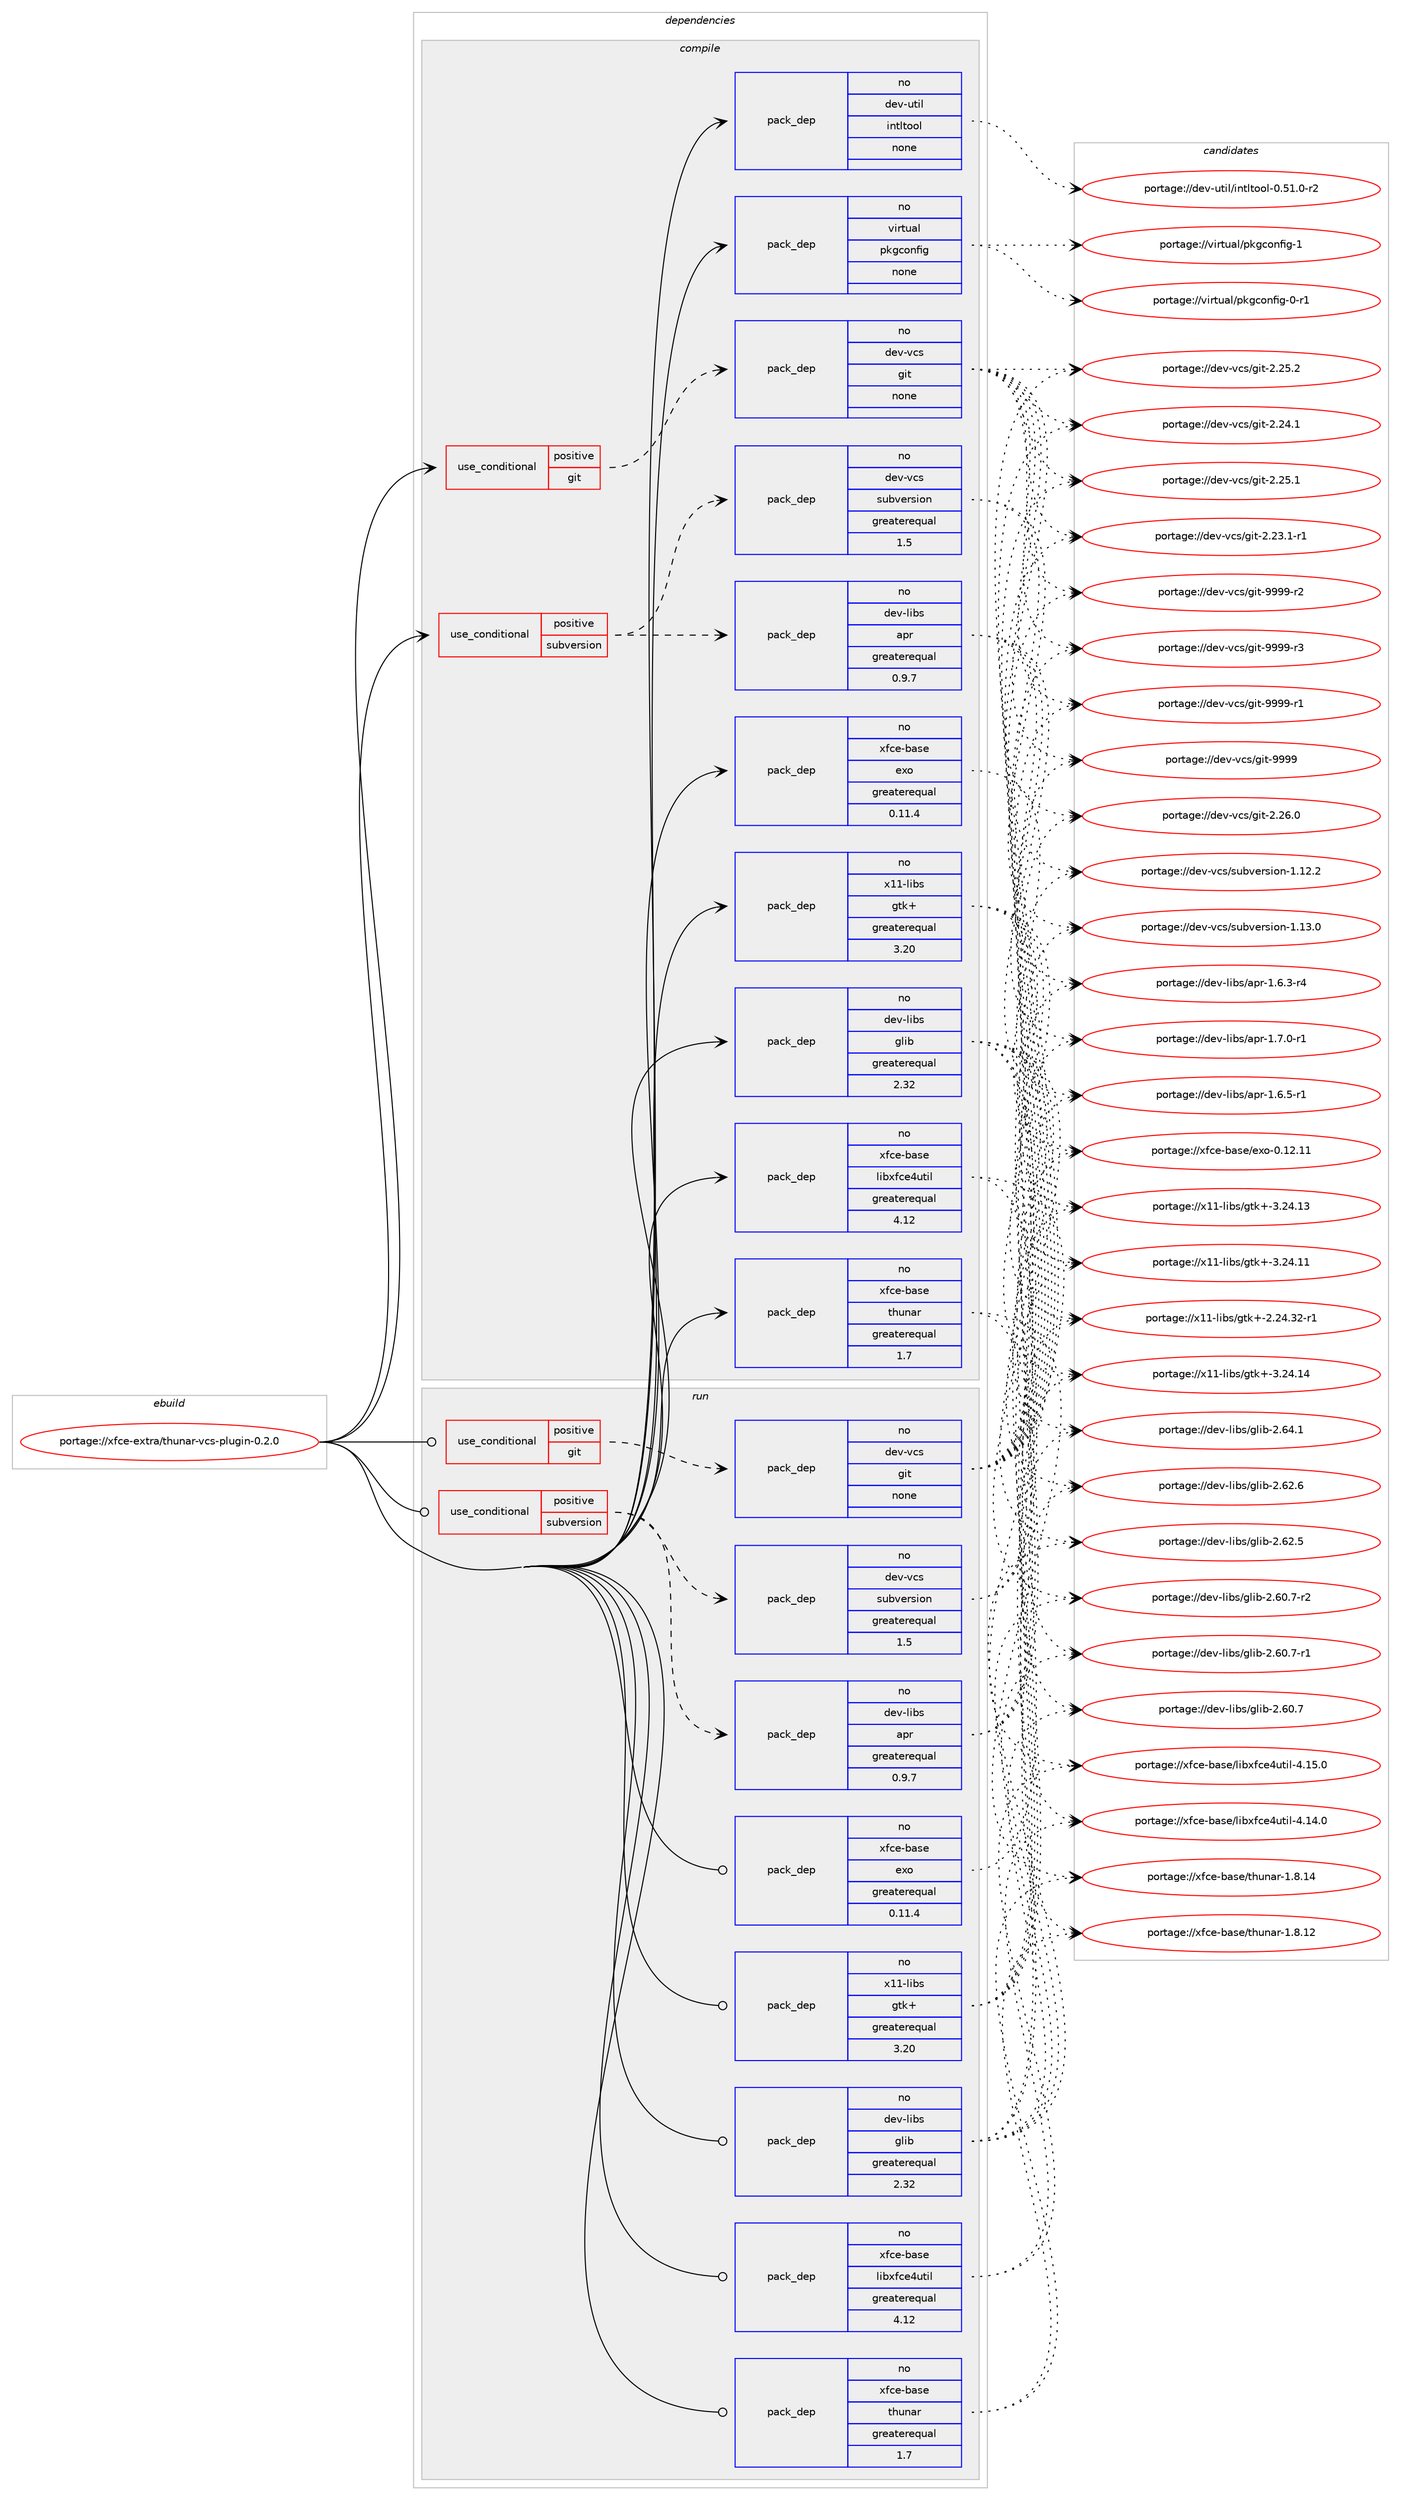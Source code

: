 digraph prolog {

# *************
# Graph options
# *************

newrank=true;
concentrate=true;
compound=true;
graph [rankdir=LR,fontname=Helvetica,fontsize=10,ranksep=1.5];#, ranksep=2.5, nodesep=0.2];
edge  [arrowhead=vee];
node  [fontname=Helvetica,fontsize=10];

# **********
# The ebuild
# **********

subgraph cluster_leftcol {
color=gray;
rank=same;
label=<<i>ebuild</i>>;
id [label="portage://xfce-extra/thunar-vcs-plugin-0.2.0", color=red, width=4, href="../xfce-extra/thunar-vcs-plugin-0.2.0.svg"];
}

# ****************
# The dependencies
# ****************

subgraph cluster_midcol {
color=gray;
label=<<i>dependencies</i>>;
subgraph cluster_compile {
fillcolor="#eeeeee";
style=filled;
label=<<i>compile</i>>;
subgraph cond57 {
dependency660 [label=<<TABLE BORDER="0" CELLBORDER="1" CELLSPACING="0" CELLPADDING="4"><TR><TD ROWSPAN="3" CELLPADDING="10">use_conditional</TD></TR><TR><TD>positive</TD></TR><TR><TD>git</TD></TR></TABLE>>, shape=none, color=red];
subgraph pack598 {
dependency661 [label=<<TABLE BORDER="0" CELLBORDER="1" CELLSPACING="0" CELLPADDING="4" WIDTH="220"><TR><TD ROWSPAN="6" CELLPADDING="30">pack_dep</TD></TR><TR><TD WIDTH="110">no</TD></TR><TR><TD>dev-vcs</TD></TR><TR><TD>git</TD></TR><TR><TD>none</TD></TR><TR><TD></TD></TR></TABLE>>, shape=none, color=blue];
}
dependency660:e -> dependency661:w [weight=20,style="dashed",arrowhead="vee"];
}
id:e -> dependency660:w [weight=20,style="solid",arrowhead="vee"];
subgraph cond58 {
dependency662 [label=<<TABLE BORDER="0" CELLBORDER="1" CELLSPACING="0" CELLPADDING="4"><TR><TD ROWSPAN="3" CELLPADDING="10">use_conditional</TD></TR><TR><TD>positive</TD></TR><TR><TD>subversion</TD></TR></TABLE>>, shape=none, color=red];
subgraph pack599 {
dependency663 [label=<<TABLE BORDER="0" CELLBORDER="1" CELLSPACING="0" CELLPADDING="4" WIDTH="220"><TR><TD ROWSPAN="6" CELLPADDING="30">pack_dep</TD></TR><TR><TD WIDTH="110">no</TD></TR><TR><TD>dev-libs</TD></TR><TR><TD>apr</TD></TR><TR><TD>greaterequal</TD></TR><TR><TD>0.9.7</TD></TR></TABLE>>, shape=none, color=blue];
}
dependency662:e -> dependency663:w [weight=20,style="dashed",arrowhead="vee"];
subgraph pack600 {
dependency664 [label=<<TABLE BORDER="0" CELLBORDER="1" CELLSPACING="0" CELLPADDING="4" WIDTH="220"><TR><TD ROWSPAN="6" CELLPADDING="30">pack_dep</TD></TR><TR><TD WIDTH="110">no</TD></TR><TR><TD>dev-vcs</TD></TR><TR><TD>subversion</TD></TR><TR><TD>greaterequal</TD></TR><TR><TD>1.5</TD></TR></TABLE>>, shape=none, color=blue];
}
dependency662:e -> dependency664:w [weight=20,style="dashed",arrowhead="vee"];
}
id:e -> dependency662:w [weight=20,style="solid",arrowhead="vee"];
subgraph pack601 {
dependency665 [label=<<TABLE BORDER="0" CELLBORDER="1" CELLSPACING="0" CELLPADDING="4" WIDTH="220"><TR><TD ROWSPAN="6" CELLPADDING="30">pack_dep</TD></TR><TR><TD WIDTH="110">no</TD></TR><TR><TD>dev-libs</TD></TR><TR><TD>glib</TD></TR><TR><TD>greaterequal</TD></TR><TR><TD>2.32</TD></TR></TABLE>>, shape=none, color=blue];
}
id:e -> dependency665:w [weight=20,style="solid",arrowhead="vee"];
subgraph pack602 {
dependency666 [label=<<TABLE BORDER="0" CELLBORDER="1" CELLSPACING="0" CELLPADDING="4" WIDTH="220"><TR><TD ROWSPAN="6" CELLPADDING="30">pack_dep</TD></TR><TR><TD WIDTH="110">no</TD></TR><TR><TD>dev-util</TD></TR><TR><TD>intltool</TD></TR><TR><TD>none</TD></TR><TR><TD></TD></TR></TABLE>>, shape=none, color=blue];
}
id:e -> dependency666:w [weight=20,style="solid",arrowhead="vee"];
subgraph pack603 {
dependency667 [label=<<TABLE BORDER="0" CELLBORDER="1" CELLSPACING="0" CELLPADDING="4" WIDTH="220"><TR><TD ROWSPAN="6" CELLPADDING="30">pack_dep</TD></TR><TR><TD WIDTH="110">no</TD></TR><TR><TD>virtual</TD></TR><TR><TD>pkgconfig</TD></TR><TR><TD>none</TD></TR><TR><TD></TD></TR></TABLE>>, shape=none, color=blue];
}
id:e -> dependency667:w [weight=20,style="solid",arrowhead="vee"];
subgraph pack604 {
dependency668 [label=<<TABLE BORDER="0" CELLBORDER="1" CELLSPACING="0" CELLPADDING="4" WIDTH="220"><TR><TD ROWSPAN="6" CELLPADDING="30">pack_dep</TD></TR><TR><TD WIDTH="110">no</TD></TR><TR><TD>x11-libs</TD></TR><TR><TD>gtk+</TD></TR><TR><TD>greaterequal</TD></TR><TR><TD>3.20</TD></TR></TABLE>>, shape=none, color=blue];
}
id:e -> dependency668:w [weight=20,style="solid",arrowhead="vee"];
subgraph pack605 {
dependency669 [label=<<TABLE BORDER="0" CELLBORDER="1" CELLSPACING="0" CELLPADDING="4" WIDTH="220"><TR><TD ROWSPAN="6" CELLPADDING="30">pack_dep</TD></TR><TR><TD WIDTH="110">no</TD></TR><TR><TD>xfce-base</TD></TR><TR><TD>exo</TD></TR><TR><TD>greaterequal</TD></TR><TR><TD>0.11.4</TD></TR></TABLE>>, shape=none, color=blue];
}
id:e -> dependency669:w [weight=20,style="solid",arrowhead="vee"];
subgraph pack606 {
dependency670 [label=<<TABLE BORDER="0" CELLBORDER="1" CELLSPACING="0" CELLPADDING="4" WIDTH="220"><TR><TD ROWSPAN="6" CELLPADDING="30">pack_dep</TD></TR><TR><TD WIDTH="110">no</TD></TR><TR><TD>xfce-base</TD></TR><TR><TD>libxfce4util</TD></TR><TR><TD>greaterequal</TD></TR><TR><TD>4.12</TD></TR></TABLE>>, shape=none, color=blue];
}
id:e -> dependency670:w [weight=20,style="solid",arrowhead="vee"];
subgraph pack607 {
dependency671 [label=<<TABLE BORDER="0" CELLBORDER="1" CELLSPACING="0" CELLPADDING="4" WIDTH="220"><TR><TD ROWSPAN="6" CELLPADDING="30">pack_dep</TD></TR><TR><TD WIDTH="110">no</TD></TR><TR><TD>xfce-base</TD></TR><TR><TD>thunar</TD></TR><TR><TD>greaterequal</TD></TR><TR><TD>1.7</TD></TR></TABLE>>, shape=none, color=blue];
}
id:e -> dependency671:w [weight=20,style="solid",arrowhead="vee"];
}
subgraph cluster_compileandrun {
fillcolor="#eeeeee";
style=filled;
label=<<i>compile and run</i>>;
}
subgraph cluster_run {
fillcolor="#eeeeee";
style=filled;
label=<<i>run</i>>;
subgraph cond59 {
dependency672 [label=<<TABLE BORDER="0" CELLBORDER="1" CELLSPACING="0" CELLPADDING="4"><TR><TD ROWSPAN="3" CELLPADDING="10">use_conditional</TD></TR><TR><TD>positive</TD></TR><TR><TD>git</TD></TR></TABLE>>, shape=none, color=red];
subgraph pack608 {
dependency673 [label=<<TABLE BORDER="0" CELLBORDER="1" CELLSPACING="0" CELLPADDING="4" WIDTH="220"><TR><TD ROWSPAN="6" CELLPADDING="30">pack_dep</TD></TR><TR><TD WIDTH="110">no</TD></TR><TR><TD>dev-vcs</TD></TR><TR><TD>git</TD></TR><TR><TD>none</TD></TR><TR><TD></TD></TR></TABLE>>, shape=none, color=blue];
}
dependency672:e -> dependency673:w [weight=20,style="dashed",arrowhead="vee"];
}
id:e -> dependency672:w [weight=20,style="solid",arrowhead="odot"];
subgraph cond60 {
dependency674 [label=<<TABLE BORDER="0" CELLBORDER="1" CELLSPACING="0" CELLPADDING="4"><TR><TD ROWSPAN="3" CELLPADDING="10">use_conditional</TD></TR><TR><TD>positive</TD></TR><TR><TD>subversion</TD></TR></TABLE>>, shape=none, color=red];
subgraph pack609 {
dependency675 [label=<<TABLE BORDER="0" CELLBORDER="1" CELLSPACING="0" CELLPADDING="4" WIDTH="220"><TR><TD ROWSPAN="6" CELLPADDING="30">pack_dep</TD></TR><TR><TD WIDTH="110">no</TD></TR><TR><TD>dev-libs</TD></TR><TR><TD>apr</TD></TR><TR><TD>greaterequal</TD></TR><TR><TD>0.9.7</TD></TR></TABLE>>, shape=none, color=blue];
}
dependency674:e -> dependency675:w [weight=20,style="dashed",arrowhead="vee"];
subgraph pack610 {
dependency676 [label=<<TABLE BORDER="0" CELLBORDER="1" CELLSPACING="0" CELLPADDING="4" WIDTH="220"><TR><TD ROWSPAN="6" CELLPADDING="30">pack_dep</TD></TR><TR><TD WIDTH="110">no</TD></TR><TR><TD>dev-vcs</TD></TR><TR><TD>subversion</TD></TR><TR><TD>greaterequal</TD></TR><TR><TD>1.5</TD></TR></TABLE>>, shape=none, color=blue];
}
dependency674:e -> dependency676:w [weight=20,style="dashed",arrowhead="vee"];
}
id:e -> dependency674:w [weight=20,style="solid",arrowhead="odot"];
subgraph pack611 {
dependency677 [label=<<TABLE BORDER="0" CELLBORDER="1" CELLSPACING="0" CELLPADDING="4" WIDTH="220"><TR><TD ROWSPAN="6" CELLPADDING="30">pack_dep</TD></TR><TR><TD WIDTH="110">no</TD></TR><TR><TD>dev-libs</TD></TR><TR><TD>glib</TD></TR><TR><TD>greaterequal</TD></TR><TR><TD>2.32</TD></TR></TABLE>>, shape=none, color=blue];
}
id:e -> dependency677:w [weight=20,style="solid",arrowhead="odot"];
subgraph pack612 {
dependency678 [label=<<TABLE BORDER="0" CELLBORDER="1" CELLSPACING="0" CELLPADDING="4" WIDTH="220"><TR><TD ROWSPAN="6" CELLPADDING="30">pack_dep</TD></TR><TR><TD WIDTH="110">no</TD></TR><TR><TD>x11-libs</TD></TR><TR><TD>gtk+</TD></TR><TR><TD>greaterequal</TD></TR><TR><TD>3.20</TD></TR></TABLE>>, shape=none, color=blue];
}
id:e -> dependency678:w [weight=20,style="solid",arrowhead="odot"];
subgraph pack613 {
dependency679 [label=<<TABLE BORDER="0" CELLBORDER="1" CELLSPACING="0" CELLPADDING="4" WIDTH="220"><TR><TD ROWSPAN="6" CELLPADDING="30">pack_dep</TD></TR><TR><TD WIDTH="110">no</TD></TR><TR><TD>xfce-base</TD></TR><TR><TD>exo</TD></TR><TR><TD>greaterequal</TD></TR><TR><TD>0.11.4</TD></TR></TABLE>>, shape=none, color=blue];
}
id:e -> dependency679:w [weight=20,style="solid",arrowhead="odot"];
subgraph pack614 {
dependency680 [label=<<TABLE BORDER="0" CELLBORDER="1" CELLSPACING="0" CELLPADDING="4" WIDTH="220"><TR><TD ROWSPAN="6" CELLPADDING="30">pack_dep</TD></TR><TR><TD WIDTH="110">no</TD></TR><TR><TD>xfce-base</TD></TR><TR><TD>libxfce4util</TD></TR><TR><TD>greaterequal</TD></TR><TR><TD>4.12</TD></TR></TABLE>>, shape=none, color=blue];
}
id:e -> dependency680:w [weight=20,style="solid",arrowhead="odot"];
subgraph pack615 {
dependency681 [label=<<TABLE BORDER="0" CELLBORDER="1" CELLSPACING="0" CELLPADDING="4" WIDTH="220"><TR><TD ROWSPAN="6" CELLPADDING="30">pack_dep</TD></TR><TR><TD WIDTH="110">no</TD></TR><TR><TD>xfce-base</TD></TR><TR><TD>thunar</TD></TR><TR><TD>greaterequal</TD></TR><TR><TD>1.7</TD></TR></TABLE>>, shape=none, color=blue];
}
id:e -> dependency681:w [weight=20,style="solid",arrowhead="odot"];
}
}

# **************
# The candidates
# **************

subgraph cluster_choices {
rank=same;
color=gray;
label=<<i>candidates</i>>;

subgraph choice598 {
color=black;
nodesep=1;
choice10010111845118991154710310511645575757574511451 [label="portage://dev-vcs/git-9999-r3", color=red, width=4,href="../dev-vcs/git-9999-r3.svg"];
choice10010111845118991154710310511645575757574511450 [label="portage://dev-vcs/git-9999-r2", color=red, width=4,href="../dev-vcs/git-9999-r2.svg"];
choice10010111845118991154710310511645575757574511449 [label="portage://dev-vcs/git-9999-r1", color=red, width=4,href="../dev-vcs/git-9999-r1.svg"];
choice1001011184511899115471031051164557575757 [label="portage://dev-vcs/git-9999", color=red, width=4,href="../dev-vcs/git-9999.svg"];
choice10010111845118991154710310511645504650544648 [label="portage://dev-vcs/git-2.26.0", color=red, width=4,href="../dev-vcs/git-2.26.0.svg"];
choice10010111845118991154710310511645504650534650 [label="portage://dev-vcs/git-2.25.2", color=red, width=4,href="../dev-vcs/git-2.25.2.svg"];
choice10010111845118991154710310511645504650534649 [label="portage://dev-vcs/git-2.25.1", color=red, width=4,href="../dev-vcs/git-2.25.1.svg"];
choice10010111845118991154710310511645504650524649 [label="portage://dev-vcs/git-2.24.1", color=red, width=4,href="../dev-vcs/git-2.24.1.svg"];
choice100101118451189911547103105116455046505146494511449 [label="portage://dev-vcs/git-2.23.1-r1", color=red, width=4,href="../dev-vcs/git-2.23.1-r1.svg"];
dependency661:e -> choice10010111845118991154710310511645575757574511451:w [style=dotted,weight="100"];
dependency661:e -> choice10010111845118991154710310511645575757574511450:w [style=dotted,weight="100"];
dependency661:e -> choice10010111845118991154710310511645575757574511449:w [style=dotted,weight="100"];
dependency661:e -> choice1001011184511899115471031051164557575757:w [style=dotted,weight="100"];
dependency661:e -> choice10010111845118991154710310511645504650544648:w [style=dotted,weight="100"];
dependency661:e -> choice10010111845118991154710310511645504650534650:w [style=dotted,weight="100"];
dependency661:e -> choice10010111845118991154710310511645504650534649:w [style=dotted,weight="100"];
dependency661:e -> choice10010111845118991154710310511645504650524649:w [style=dotted,weight="100"];
dependency661:e -> choice100101118451189911547103105116455046505146494511449:w [style=dotted,weight="100"];
}
subgraph choice599 {
color=black;
nodesep=1;
choice100101118451081059811547971121144549465546484511449 [label="portage://dev-libs/apr-1.7.0-r1", color=red, width=4,href="../dev-libs/apr-1.7.0-r1.svg"];
choice100101118451081059811547971121144549465446534511449 [label="portage://dev-libs/apr-1.6.5-r1", color=red, width=4,href="../dev-libs/apr-1.6.5-r1.svg"];
choice100101118451081059811547971121144549465446514511452 [label="portage://dev-libs/apr-1.6.3-r4", color=red, width=4,href="../dev-libs/apr-1.6.3-r4.svg"];
dependency663:e -> choice100101118451081059811547971121144549465546484511449:w [style=dotted,weight="100"];
dependency663:e -> choice100101118451081059811547971121144549465446534511449:w [style=dotted,weight="100"];
dependency663:e -> choice100101118451081059811547971121144549465446514511452:w [style=dotted,weight="100"];
}
subgraph choice600 {
color=black;
nodesep=1;
choice1001011184511899115471151179811810111411510511111045494649514648 [label="portage://dev-vcs/subversion-1.13.0", color=red, width=4,href="../dev-vcs/subversion-1.13.0.svg"];
choice1001011184511899115471151179811810111411510511111045494649504650 [label="portage://dev-vcs/subversion-1.12.2", color=red, width=4,href="../dev-vcs/subversion-1.12.2.svg"];
dependency664:e -> choice1001011184511899115471151179811810111411510511111045494649514648:w [style=dotted,weight="100"];
dependency664:e -> choice1001011184511899115471151179811810111411510511111045494649504650:w [style=dotted,weight="100"];
}
subgraph choice601 {
color=black;
nodesep=1;
choice1001011184510810598115471031081059845504654524649 [label="portage://dev-libs/glib-2.64.1", color=red, width=4,href="../dev-libs/glib-2.64.1.svg"];
choice1001011184510810598115471031081059845504654504654 [label="portage://dev-libs/glib-2.62.6", color=red, width=4,href="../dev-libs/glib-2.62.6.svg"];
choice1001011184510810598115471031081059845504654504653 [label="portage://dev-libs/glib-2.62.5", color=red, width=4,href="../dev-libs/glib-2.62.5.svg"];
choice10010111845108105981154710310810598455046544846554511450 [label="portage://dev-libs/glib-2.60.7-r2", color=red, width=4,href="../dev-libs/glib-2.60.7-r2.svg"];
choice10010111845108105981154710310810598455046544846554511449 [label="portage://dev-libs/glib-2.60.7-r1", color=red, width=4,href="../dev-libs/glib-2.60.7-r1.svg"];
choice1001011184510810598115471031081059845504654484655 [label="portage://dev-libs/glib-2.60.7", color=red, width=4,href="../dev-libs/glib-2.60.7.svg"];
dependency665:e -> choice1001011184510810598115471031081059845504654524649:w [style=dotted,weight="100"];
dependency665:e -> choice1001011184510810598115471031081059845504654504654:w [style=dotted,weight="100"];
dependency665:e -> choice1001011184510810598115471031081059845504654504653:w [style=dotted,weight="100"];
dependency665:e -> choice10010111845108105981154710310810598455046544846554511450:w [style=dotted,weight="100"];
dependency665:e -> choice10010111845108105981154710310810598455046544846554511449:w [style=dotted,weight="100"];
dependency665:e -> choice1001011184510810598115471031081059845504654484655:w [style=dotted,weight="100"];
}
subgraph choice602 {
color=black;
nodesep=1;
choice1001011184511711610510847105110116108116111111108454846534946484511450 [label="portage://dev-util/intltool-0.51.0-r2", color=red, width=4,href="../dev-util/intltool-0.51.0-r2.svg"];
dependency666:e -> choice1001011184511711610510847105110116108116111111108454846534946484511450:w [style=dotted,weight="100"];
}
subgraph choice603 {
color=black;
nodesep=1;
choice1181051141161179710847112107103991111101021051034549 [label="portage://virtual/pkgconfig-1", color=red, width=4,href="../virtual/pkgconfig-1.svg"];
choice11810511411611797108471121071039911111010210510345484511449 [label="portage://virtual/pkgconfig-0-r1", color=red, width=4,href="../virtual/pkgconfig-0-r1.svg"];
dependency667:e -> choice1181051141161179710847112107103991111101021051034549:w [style=dotted,weight="100"];
dependency667:e -> choice11810511411611797108471121071039911111010210510345484511449:w [style=dotted,weight="100"];
}
subgraph choice604 {
color=black;
nodesep=1;
choice1204949451081059811547103116107434551465052464952 [label="portage://x11-libs/gtk+-3.24.14", color=red, width=4,href="../x11-libs/gtk+-3.24.14.svg"];
choice1204949451081059811547103116107434551465052464951 [label="portage://x11-libs/gtk+-3.24.13", color=red, width=4,href="../x11-libs/gtk+-3.24.13.svg"];
choice1204949451081059811547103116107434551465052464949 [label="portage://x11-libs/gtk+-3.24.11", color=red, width=4,href="../x11-libs/gtk+-3.24.11.svg"];
choice12049494510810598115471031161074345504650524651504511449 [label="portage://x11-libs/gtk+-2.24.32-r1", color=red, width=4,href="../x11-libs/gtk+-2.24.32-r1.svg"];
dependency668:e -> choice1204949451081059811547103116107434551465052464952:w [style=dotted,weight="100"];
dependency668:e -> choice1204949451081059811547103116107434551465052464951:w [style=dotted,weight="100"];
dependency668:e -> choice1204949451081059811547103116107434551465052464949:w [style=dotted,weight="100"];
dependency668:e -> choice12049494510810598115471031161074345504650524651504511449:w [style=dotted,weight="100"];
}
subgraph choice605 {
color=black;
nodesep=1;
choice12010299101459897115101471011201114548464950464949 [label="portage://xfce-base/exo-0.12.11", color=red, width=4,href="../xfce-base/exo-0.12.11.svg"];
dependency669:e -> choice12010299101459897115101471011201114548464950464949:w [style=dotted,weight="100"];
}
subgraph choice606 {
color=black;
nodesep=1;
choice120102991014598971151014710810598120102991015211711610510845524649534648 [label="portage://xfce-base/libxfce4util-4.15.0", color=red, width=4,href="../xfce-base/libxfce4util-4.15.0.svg"];
choice120102991014598971151014710810598120102991015211711610510845524649524648 [label="portage://xfce-base/libxfce4util-4.14.0", color=red, width=4,href="../xfce-base/libxfce4util-4.14.0.svg"];
dependency670:e -> choice120102991014598971151014710810598120102991015211711610510845524649534648:w [style=dotted,weight="100"];
dependency670:e -> choice120102991014598971151014710810598120102991015211711610510845524649524648:w [style=dotted,weight="100"];
}
subgraph choice607 {
color=black;
nodesep=1;
choice12010299101459897115101471161041171109711445494656464952 [label="portage://xfce-base/thunar-1.8.14", color=red, width=4,href="../xfce-base/thunar-1.8.14.svg"];
choice12010299101459897115101471161041171109711445494656464950 [label="portage://xfce-base/thunar-1.8.12", color=red, width=4,href="../xfce-base/thunar-1.8.12.svg"];
dependency671:e -> choice12010299101459897115101471161041171109711445494656464952:w [style=dotted,weight="100"];
dependency671:e -> choice12010299101459897115101471161041171109711445494656464950:w [style=dotted,weight="100"];
}
subgraph choice608 {
color=black;
nodesep=1;
choice10010111845118991154710310511645575757574511451 [label="portage://dev-vcs/git-9999-r3", color=red, width=4,href="../dev-vcs/git-9999-r3.svg"];
choice10010111845118991154710310511645575757574511450 [label="portage://dev-vcs/git-9999-r2", color=red, width=4,href="../dev-vcs/git-9999-r2.svg"];
choice10010111845118991154710310511645575757574511449 [label="portage://dev-vcs/git-9999-r1", color=red, width=4,href="../dev-vcs/git-9999-r1.svg"];
choice1001011184511899115471031051164557575757 [label="portage://dev-vcs/git-9999", color=red, width=4,href="../dev-vcs/git-9999.svg"];
choice10010111845118991154710310511645504650544648 [label="portage://dev-vcs/git-2.26.0", color=red, width=4,href="../dev-vcs/git-2.26.0.svg"];
choice10010111845118991154710310511645504650534650 [label="portage://dev-vcs/git-2.25.2", color=red, width=4,href="../dev-vcs/git-2.25.2.svg"];
choice10010111845118991154710310511645504650534649 [label="portage://dev-vcs/git-2.25.1", color=red, width=4,href="../dev-vcs/git-2.25.1.svg"];
choice10010111845118991154710310511645504650524649 [label="portage://dev-vcs/git-2.24.1", color=red, width=4,href="../dev-vcs/git-2.24.1.svg"];
choice100101118451189911547103105116455046505146494511449 [label="portage://dev-vcs/git-2.23.1-r1", color=red, width=4,href="../dev-vcs/git-2.23.1-r1.svg"];
dependency673:e -> choice10010111845118991154710310511645575757574511451:w [style=dotted,weight="100"];
dependency673:e -> choice10010111845118991154710310511645575757574511450:w [style=dotted,weight="100"];
dependency673:e -> choice10010111845118991154710310511645575757574511449:w [style=dotted,weight="100"];
dependency673:e -> choice1001011184511899115471031051164557575757:w [style=dotted,weight="100"];
dependency673:e -> choice10010111845118991154710310511645504650544648:w [style=dotted,weight="100"];
dependency673:e -> choice10010111845118991154710310511645504650534650:w [style=dotted,weight="100"];
dependency673:e -> choice10010111845118991154710310511645504650534649:w [style=dotted,weight="100"];
dependency673:e -> choice10010111845118991154710310511645504650524649:w [style=dotted,weight="100"];
dependency673:e -> choice100101118451189911547103105116455046505146494511449:w [style=dotted,weight="100"];
}
subgraph choice609 {
color=black;
nodesep=1;
choice100101118451081059811547971121144549465546484511449 [label="portage://dev-libs/apr-1.7.0-r1", color=red, width=4,href="../dev-libs/apr-1.7.0-r1.svg"];
choice100101118451081059811547971121144549465446534511449 [label="portage://dev-libs/apr-1.6.5-r1", color=red, width=4,href="../dev-libs/apr-1.6.5-r1.svg"];
choice100101118451081059811547971121144549465446514511452 [label="portage://dev-libs/apr-1.6.3-r4", color=red, width=4,href="../dev-libs/apr-1.6.3-r4.svg"];
dependency675:e -> choice100101118451081059811547971121144549465546484511449:w [style=dotted,weight="100"];
dependency675:e -> choice100101118451081059811547971121144549465446534511449:w [style=dotted,weight="100"];
dependency675:e -> choice100101118451081059811547971121144549465446514511452:w [style=dotted,weight="100"];
}
subgraph choice610 {
color=black;
nodesep=1;
choice1001011184511899115471151179811810111411510511111045494649514648 [label="portage://dev-vcs/subversion-1.13.0", color=red, width=4,href="../dev-vcs/subversion-1.13.0.svg"];
choice1001011184511899115471151179811810111411510511111045494649504650 [label="portage://dev-vcs/subversion-1.12.2", color=red, width=4,href="../dev-vcs/subversion-1.12.2.svg"];
dependency676:e -> choice1001011184511899115471151179811810111411510511111045494649514648:w [style=dotted,weight="100"];
dependency676:e -> choice1001011184511899115471151179811810111411510511111045494649504650:w [style=dotted,weight="100"];
}
subgraph choice611 {
color=black;
nodesep=1;
choice1001011184510810598115471031081059845504654524649 [label="portage://dev-libs/glib-2.64.1", color=red, width=4,href="../dev-libs/glib-2.64.1.svg"];
choice1001011184510810598115471031081059845504654504654 [label="portage://dev-libs/glib-2.62.6", color=red, width=4,href="../dev-libs/glib-2.62.6.svg"];
choice1001011184510810598115471031081059845504654504653 [label="portage://dev-libs/glib-2.62.5", color=red, width=4,href="../dev-libs/glib-2.62.5.svg"];
choice10010111845108105981154710310810598455046544846554511450 [label="portage://dev-libs/glib-2.60.7-r2", color=red, width=4,href="../dev-libs/glib-2.60.7-r2.svg"];
choice10010111845108105981154710310810598455046544846554511449 [label="portage://dev-libs/glib-2.60.7-r1", color=red, width=4,href="../dev-libs/glib-2.60.7-r1.svg"];
choice1001011184510810598115471031081059845504654484655 [label="portage://dev-libs/glib-2.60.7", color=red, width=4,href="../dev-libs/glib-2.60.7.svg"];
dependency677:e -> choice1001011184510810598115471031081059845504654524649:w [style=dotted,weight="100"];
dependency677:e -> choice1001011184510810598115471031081059845504654504654:w [style=dotted,weight="100"];
dependency677:e -> choice1001011184510810598115471031081059845504654504653:w [style=dotted,weight="100"];
dependency677:e -> choice10010111845108105981154710310810598455046544846554511450:w [style=dotted,weight="100"];
dependency677:e -> choice10010111845108105981154710310810598455046544846554511449:w [style=dotted,weight="100"];
dependency677:e -> choice1001011184510810598115471031081059845504654484655:w [style=dotted,weight="100"];
}
subgraph choice612 {
color=black;
nodesep=1;
choice1204949451081059811547103116107434551465052464952 [label="portage://x11-libs/gtk+-3.24.14", color=red, width=4,href="../x11-libs/gtk+-3.24.14.svg"];
choice1204949451081059811547103116107434551465052464951 [label="portage://x11-libs/gtk+-3.24.13", color=red, width=4,href="../x11-libs/gtk+-3.24.13.svg"];
choice1204949451081059811547103116107434551465052464949 [label="portage://x11-libs/gtk+-3.24.11", color=red, width=4,href="../x11-libs/gtk+-3.24.11.svg"];
choice12049494510810598115471031161074345504650524651504511449 [label="portage://x11-libs/gtk+-2.24.32-r1", color=red, width=4,href="../x11-libs/gtk+-2.24.32-r1.svg"];
dependency678:e -> choice1204949451081059811547103116107434551465052464952:w [style=dotted,weight="100"];
dependency678:e -> choice1204949451081059811547103116107434551465052464951:w [style=dotted,weight="100"];
dependency678:e -> choice1204949451081059811547103116107434551465052464949:w [style=dotted,weight="100"];
dependency678:e -> choice12049494510810598115471031161074345504650524651504511449:w [style=dotted,weight="100"];
}
subgraph choice613 {
color=black;
nodesep=1;
choice12010299101459897115101471011201114548464950464949 [label="portage://xfce-base/exo-0.12.11", color=red, width=4,href="../xfce-base/exo-0.12.11.svg"];
dependency679:e -> choice12010299101459897115101471011201114548464950464949:w [style=dotted,weight="100"];
}
subgraph choice614 {
color=black;
nodesep=1;
choice120102991014598971151014710810598120102991015211711610510845524649534648 [label="portage://xfce-base/libxfce4util-4.15.0", color=red, width=4,href="../xfce-base/libxfce4util-4.15.0.svg"];
choice120102991014598971151014710810598120102991015211711610510845524649524648 [label="portage://xfce-base/libxfce4util-4.14.0", color=red, width=4,href="../xfce-base/libxfce4util-4.14.0.svg"];
dependency680:e -> choice120102991014598971151014710810598120102991015211711610510845524649534648:w [style=dotted,weight="100"];
dependency680:e -> choice120102991014598971151014710810598120102991015211711610510845524649524648:w [style=dotted,weight="100"];
}
subgraph choice615 {
color=black;
nodesep=1;
choice12010299101459897115101471161041171109711445494656464952 [label="portage://xfce-base/thunar-1.8.14", color=red, width=4,href="../xfce-base/thunar-1.8.14.svg"];
choice12010299101459897115101471161041171109711445494656464950 [label="portage://xfce-base/thunar-1.8.12", color=red, width=4,href="../xfce-base/thunar-1.8.12.svg"];
dependency681:e -> choice12010299101459897115101471161041171109711445494656464952:w [style=dotted,weight="100"];
dependency681:e -> choice12010299101459897115101471161041171109711445494656464950:w [style=dotted,weight="100"];
}
}

}
